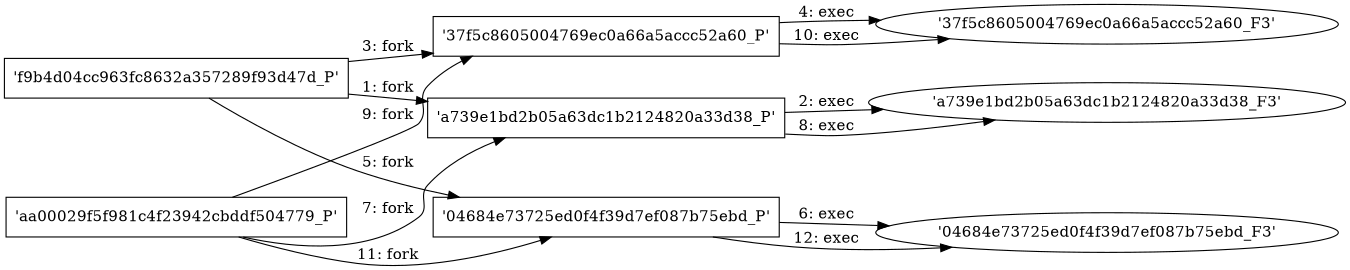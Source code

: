 digraph "D:\Learning\Paper\apt\基于CTI的攻击预警\Dataset\攻击图\ASGfromALLCTI\Matt's Primer for PDF Analysis.dot" {
rankdir="LR"
size="9"
fixedsize="false"
splines="true"
nodesep=0.3
ranksep=0
fontsize=10
overlap="scalexy"
engine= "neato"
	"'f9b4d04cc963fc8632a357289f93d47d_P'" [node_type=Process shape=box]
	"'a739e1bd2b05a63dc1b2124820a33d38_P'" [node_type=Process shape=box]
	"'f9b4d04cc963fc8632a357289f93d47d_P'" -> "'a739e1bd2b05a63dc1b2124820a33d38_P'" [label="1: fork"]
	"'a739e1bd2b05a63dc1b2124820a33d38_P'" [node_type=Process shape=box]
	"'a739e1bd2b05a63dc1b2124820a33d38_F3'" [node_type=File shape=ellipse]
	"'a739e1bd2b05a63dc1b2124820a33d38_P'" -> "'a739e1bd2b05a63dc1b2124820a33d38_F3'" [label="2: exec"]
	"'f9b4d04cc963fc8632a357289f93d47d_P'" [node_type=Process shape=box]
	"'37f5c8605004769ec0a66a5accc52a60_P'" [node_type=Process shape=box]
	"'f9b4d04cc963fc8632a357289f93d47d_P'" -> "'37f5c8605004769ec0a66a5accc52a60_P'" [label="3: fork"]
	"'37f5c8605004769ec0a66a5accc52a60_P'" [node_type=Process shape=box]
	"'37f5c8605004769ec0a66a5accc52a60_F3'" [node_type=File shape=ellipse]
	"'37f5c8605004769ec0a66a5accc52a60_P'" -> "'37f5c8605004769ec0a66a5accc52a60_F3'" [label="4: exec"]
	"'f9b4d04cc963fc8632a357289f93d47d_P'" [node_type=Process shape=box]
	"'04684e73725ed0f4f39d7ef087b75ebd_P'" [node_type=Process shape=box]
	"'f9b4d04cc963fc8632a357289f93d47d_P'" -> "'04684e73725ed0f4f39d7ef087b75ebd_P'" [label="5: fork"]
	"'04684e73725ed0f4f39d7ef087b75ebd_P'" [node_type=Process shape=box]
	"'04684e73725ed0f4f39d7ef087b75ebd_F3'" [node_type=File shape=ellipse]
	"'04684e73725ed0f4f39d7ef087b75ebd_P'" -> "'04684e73725ed0f4f39d7ef087b75ebd_F3'" [label="6: exec"]
	"'aa00029f5f981c4f23942cbddf504779_P'" [node_type=Process shape=box]
	"'a739e1bd2b05a63dc1b2124820a33d38_P'" [node_type=Process shape=box]
	"'aa00029f5f981c4f23942cbddf504779_P'" -> "'a739e1bd2b05a63dc1b2124820a33d38_P'" [label="7: fork"]
	"'a739e1bd2b05a63dc1b2124820a33d38_P'" [node_type=Process shape=box]
	"'a739e1bd2b05a63dc1b2124820a33d38_F3'" [node_type=File shape=ellipse]
	"'a739e1bd2b05a63dc1b2124820a33d38_P'" -> "'a739e1bd2b05a63dc1b2124820a33d38_F3'" [label="8: exec"]
	"'aa00029f5f981c4f23942cbddf504779_P'" [node_type=Process shape=box]
	"'37f5c8605004769ec0a66a5accc52a60_P'" [node_type=Process shape=box]
	"'aa00029f5f981c4f23942cbddf504779_P'" -> "'37f5c8605004769ec0a66a5accc52a60_P'" [label="9: fork"]
	"'37f5c8605004769ec0a66a5accc52a60_P'" [node_type=Process shape=box]
	"'37f5c8605004769ec0a66a5accc52a60_F3'" [node_type=File shape=ellipse]
	"'37f5c8605004769ec0a66a5accc52a60_P'" -> "'37f5c8605004769ec0a66a5accc52a60_F3'" [label="10: exec"]
	"'aa00029f5f981c4f23942cbddf504779_P'" [node_type=Process shape=box]
	"'04684e73725ed0f4f39d7ef087b75ebd_P'" [node_type=Process shape=box]
	"'aa00029f5f981c4f23942cbddf504779_P'" -> "'04684e73725ed0f4f39d7ef087b75ebd_P'" [label="11: fork"]
	"'04684e73725ed0f4f39d7ef087b75ebd_P'" [node_type=Process shape=box]
	"'04684e73725ed0f4f39d7ef087b75ebd_F3'" [node_type=File shape=ellipse]
	"'04684e73725ed0f4f39d7ef087b75ebd_P'" -> "'04684e73725ed0f4f39d7ef087b75ebd_F3'" [label="12: exec"]
}
